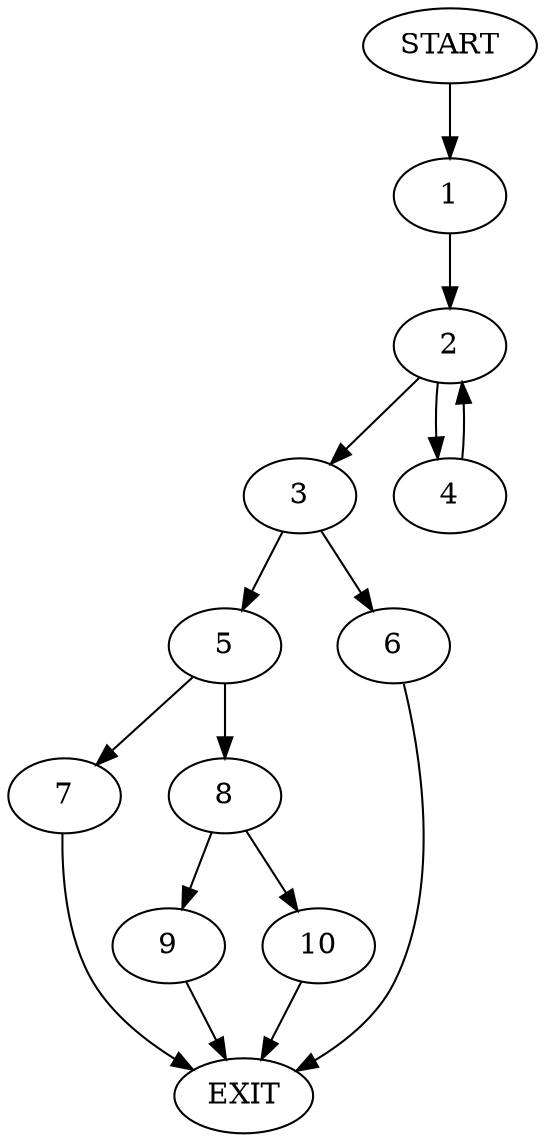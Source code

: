 digraph {
0 [label="START"]
11 [label="EXIT"]
0 -> 1
1 -> 2
2 -> 3
2 -> 4
3 -> 5
3 -> 6
4 -> 2
5 -> 7
5 -> 8
6 -> 11
7 -> 11
8 -> 9
8 -> 10
9 -> 11
10 -> 11
}
